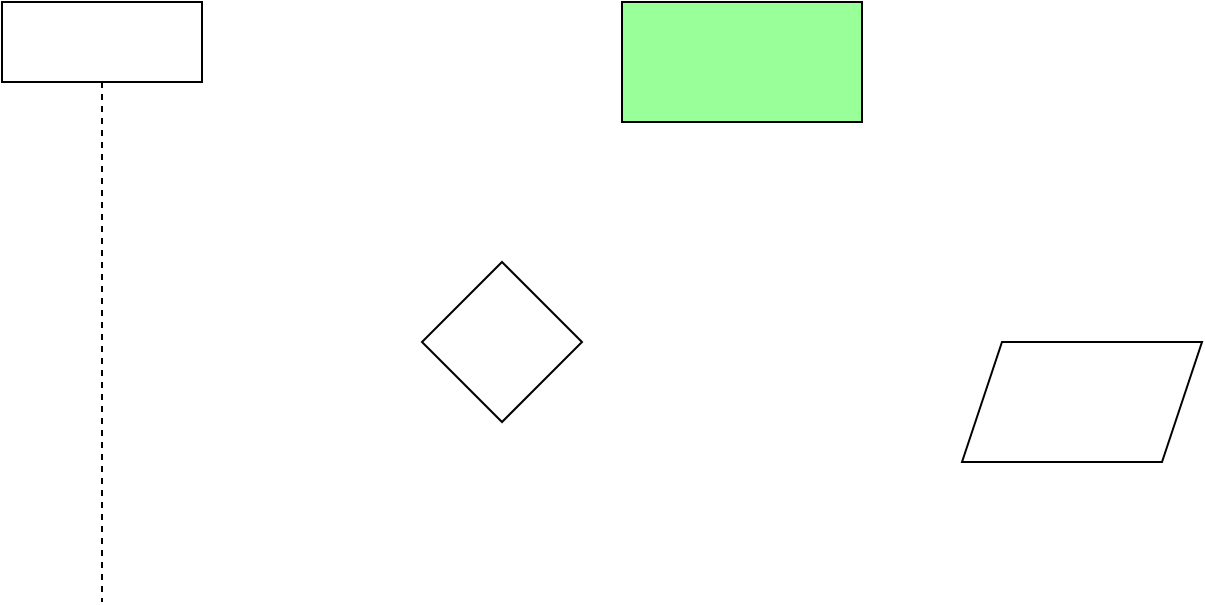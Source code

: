 <mxfile version="21.3.8" type="github">
  <diagram name="第 1 页" id="fDnLImFCPlmlRplgPAzp">
    <mxGraphModel dx="1434" dy="746" grid="1" gridSize="10" guides="1" tooltips="1" connect="1" arrows="1" fold="1" page="1" pageScale="1" pageWidth="827" pageHeight="1169" math="0" shadow="0">
      <root>
        <mxCell id="0" />
        <mxCell id="1" parent="0" />
        <mxCell id="fZiapAfmPnxXIFM41unG-1" value="" style="shape=umlLifeline;perimeter=lifelinePerimeter;whiteSpace=wrap;html=1;container=1;dropTarget=0;collapsible=0;recursiveResize=0;outlineConnect=0;portConstraint=eastwest;newEdgeStyle={&quot;edgeStyle&quot;:&quot;elbowEdgeStyle&quot;,&quot;elbow&quot;:&quot;vertical&quot;,&quot;curved&quot;:0,&quot;rounded&quot;:0};" vertex="1" parent="1">
          <mxGeometry x="160" y="100" width="100" height="300" as="geometry" />
        </mxCell>
        <mxCell id="fZiapAfmPnxXIFM41unG-2" value="" style="rounded=0;whiteSpace=wrap;html=1;fillColor=#99FF99;" vertex="1" parent="1">
          <mxGeometry x="470" y="100" width="120" height="60" as="geometry" />
        </mxCell>
        <mxCell id="fZiapAfmPnxXIFM41unG-3" value="" style="rhombus;whiteSpace=wrap;html=1;" vertex="1" parent="1">
          <mxGeometry x="370" y="230" width="80" height="80" as="geometry" />
        </mxCell>
        <mxCell id="fZiapAfmPnxXIFM41unG-4" value="" style="shape=parallelogram;perimeter=parallelogramPerimeter;whiteSpace=wrap;html=1;fixedSize=1;" vertex="1" parent="1">
          <mxGeometry x="640" y="270" width="120" height="60" as="geometry" />
        </mxCell>
      </root>
    </mxGraphModel>
  </diagram>
</mxfile>
